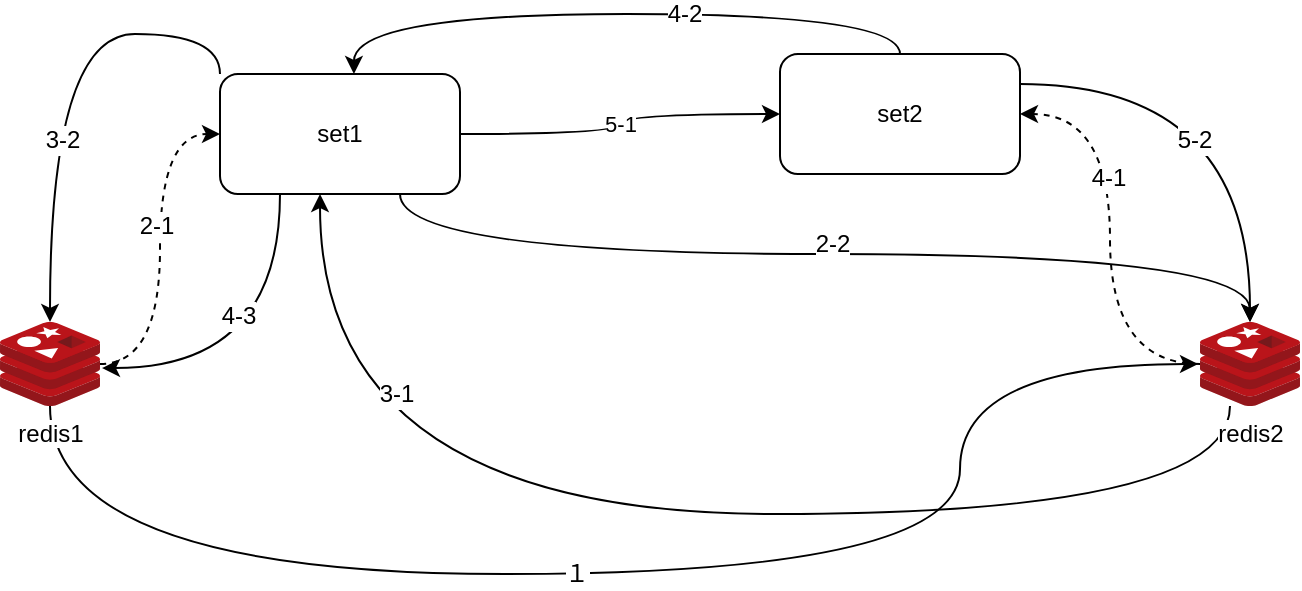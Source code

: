 <mxfile version="12.4.2" type="device" pages="1"><diagram id="aITP17TVllvbcr6FCUk3" name="第 1 页"><mxGraphModel dx="1422" dy="785" grid="1" gridSize="10" guides="1" tooltips="1" connect="1" arrows="1" fold="1" page="1" pageScale="1" pageWidth="1169" pageHeight="827" math="0" shadow="0"><root><mxCell id="0"/><mxCell id="1" parent="0"/><mxCell id="aBFx8ja_seKSW6zZHb9g-2" style="edgeStyle=orthogonalEdgeStyle;rounded=0;orthogonalLoop=1;jettySize=auto;html=1;entryX=-0.02;entryY=0.5;entryDx=0;entryDy=0;entryPerimeter=0;curved=1;" edge="1" parent="1" source="pOAKFyI_rDZRuXiSj3Uz-1" target="aBFx8ja_seKSW6zZHb9g-1"><mxGeometry relative="1" as="geometry"><mxPoint x="481" y="465" as="targetPoint"/><Array as="points"><mxPoint x="285" y="570"/><mxPoint x="740" y="570"/><mxPoint x="740" y="465"/></Array></mxGeometry></mxCell><mxCell id="aBFx8ja_seKSW6zZHb9g-6" value="１" style="text;html=1;align=center;verticalAlign=middle;resizable=0;points=[];;labelBackgroundColor=#ffffff;" vertex="1" connectable="0" parent="aBFx8ja_seKSW6zZHb9g-2"><mxGeometry x="0.181" y="2" relative="1" as="geometry"><mxPoint x="-104" y="2" as="offset"/></mxGeometry></mxCell><mxCell id="aBFx8ja_seKSW6zZHb9g-8" style="edgeStyle=orthogonalEdgeStyle;curved=1;rounded=0;orthogonalLoop=1;jettySize=auto;html=1;entryX=0;entryY=0.5;entryDx=0;entryDy=0;dashed=1;" edge="1" parent="1" source="pOAKFyI_rDZRuXiSj3Uz-1" target="aBFx8ja_seKSW6zZHb9g-4"><mxGeometry relative="1" as="geometry"/></mxCell><mxCell id="aBFx8ja_seKSW6zZHb9g-9" value="2-1" style="text;html=1;align=center;verticalAlign=middle;resizable=0;points=[];;labelBackgroundColor=#ffffff;" vertex="1" connectable="0" parent="aBFx8ja_seKSW6zZHb9g-8"><mxGeometry x="0.13" y="2" relative="1" as="geometry"><mxPoint as="offset"/></mxGeometry></mxCell><mxCell id="pOAKFyI_rDZRuXiSj3Uz-1" value="redis1" style="aspect=fixed;html=1;points=[];align=center;image;fontSize=12;image=img/lib/mscae/Cache_Redis_Product.svg;" parent="1" vertex="1"><mxGeometry x="260" y="444" width="50" height="42" as="geometry"/></mxCell><mxCell id="aBFx8ja_seKSW6zZHb9g-17" style="edgeStyle=orthogonalEdgeStyle;curved=1;rounded=0;orthogonalLoop=1;jettySize=auto;html=1;entryX=1;entryY=0.5;entryDx=0;entryDy=0;dashed=1;" edge="1" parent="1" source="aBFx8ja_seKSW6zZHb9g-1" target="aBFx8ja_seKSW6zZHb9g-5"><mxGeometry relative="1" as="geometry"/></mxCell><mxCell id="aBFx8ja_seKSW6zZHb9g-18" value="4-1" style="text;html=1;align=center;verticalAlign=middle;resizable=0;points=[];;labelBackgroundColor=#ffffff;" vertex="1" connectable="0" parent="aBFx8ja_seKSW6zZHb9g-17"><mxGeometry x="0.282" y="1" relative="1" as="geometry"><mxPoint as="offset"/></mxGeometry></mxCell><mxCell id="aBFx8ja_seKSW6zZHb9g-25" style="edgeStyle=orthogonalEdgeStyle;curved=1;rounded=0;orthogonalLoop=1;jettySize=auto;html=1;entryX=0.5;entryY=1;entryDx=0;entryDy=0;" edge="1" parent="1"><mxGeometry relative="1" as="geometry"><mxPoint x="875" y="486" as="sourcePoint"/><mxPoint x="420" y="380" as="targetPoint"/><Array as="points"><mxPoint x="875" y="540"/><mxPoint x="420" y="540"/></Array></mxGeometry></mxCell><mxCell id="aBFx8ja_seKSW6zZHb9g-39" value="3-1" style="text;html=1;align=center;verticalAlign=middle;resizable=0;points=[];;labelBackgroundColor=#ffffff;" vertex="1" connectable="0" parent="aBFx8ja_seKSW6zZHb9g-25"><mxGeometry x="0.701" y="-38" relative="1" as="geometry"><mxPoint as="offset"/></mxGeometry></mxCell><mxCell id="aBFx8ja_seKSW6zZHb9g-1" value="redis2" style="aspect=fixed;html=1;points=[];align=center;image;fontSize=12;image=img/lib/mscae/Cache_Redis_Product.svg;" vertex="1" parent="1"><mxGeometry x="860" y="444" width="50" height="42" as="geometry"/></mxCell><mxCell id="aBFx8ja_seKSW6zZHb9g-10" style="edgeStyle=orthogonalEdgeStyle;curved=1;rounded=0;orthogonalLoop=1;jettySize=auto;html=1;exitX=0.75;exitY=1;exitDx=0;exitDy=0;" edge="1" parent="1" source="aBFx8ja_seKSW6zZHb9g-4" target="aBFx8ja_seKSW6zZHb9g-1"><mxGeometry relative="1" as="geometry"><Array as="points"><mxPoint x="460" y="410"/><mxPoint x="885" y="410"/></Array></mxGeometry></mxCell><mxCell id="aBFx8ja_seKSW6zZHb9g-11" value="2-2" style="text;html=1;align=center;verticalAlign=middle;resizable=0;points=[];;labelBackgroundColor=#ffffff;" vertex="1" connectable="0" parent="aBFx8ja_seKSW6zZHb9g-10"><mxGeometry x="0.007" y="5" relative="1" as="geometry"><mxPoint as="offset"/></mxGeometry></mxCell><mxCell id="aBFx8ja_seKSW6zZHb9g-27" style="edgeStyle=orthogonalEdgeStyle;curved=1;rounded=0;orthogonalLoop=1;jettySize=auto;html=1;exitX=0;exitY=0;exitDx=0;exitDy=0;" edge="1" parent="1" source="aBFx8ja_seKSW6zZHb9g-4" target="pOAKFyI_rDZRuXiSj3Uz-1"><mxGeometry relative="1" as="geometry"/></mxCell><mxCell id="aBFx8ja_seKSW6zZHb9g-28" value="3-2" style="text;html=1;align=center;verticalAlign=middle;resizable=0;points=[];;labelBackgroundColor=#ffffff;" vertex="1" connectable="0" parent="aBFx8ja_seKSW6zZHb9g-27"><mxGeometry x="0.269" y="6" relative="1" as="geometry"><mxPoint as="offset"/></mxGeometry></mxCell><mxCell id="aBFx8ja_seKSW6zZHb9g-31" style="edgeStyle=orthogonalEdgeStyle;curved=1;rounded=0;orthogonalLoop=1;jettySize=auto;html=1;exitX=0.25;exitY=1;exitDx=0;exitDy=0;entryX=1.02;entryY=0.548;entryDx=0;entryDy=0;entryPerimeter=0;" edge="1" parent="1" source="aBFx8ja_seKSW6zZHb9g-4" target="pOAKFyI_rDZRuXiSj3Uz-1"><mxGeometry relative="1" as="geometry"/></mxCell><mxCell id="aBFx8ja_seKSW6zZHb9g-32" value="4-3" style="text;html=1;align=center;verticalAlign=middle;resizable=0;points=[];;labelBackgroundColor=#ffffff;" vertex="1" connectable="0" parent="aBFx8ja_seKSW6zZHb9g-31"><mxGeometry x="-0.307" y="-21" relative="1" as="geometry"><mxPoint as="offset"/></mxGeometry></mxCell><mxCell id="aBFx8ja_seKSW6zZHb9g-33" value="5-1" style="edgeStyle=orthogonalEdgeStyle;curved=1;rounded=0;orthogonalLoop=1;jettySize=auto;html=1;exitX=1;exitY=0.5;exitDx=0;exitDy=0;entryX=0;entryY=0.5;entryDx=0;entryDy=0;" edge="1" parent="1" source="aBFx8ja_seKSW6zZHb9g-4" target="aBFx8ja_seKSW6zZHb9g-5"><mxGeometry relative="1" as="geometry"/></mxCell><mxCell id="aBFx8ja_seKSW6zZHb9g-4" value="set1" style="rounded=1;whiteSpace=wrap;html=1;" vertex="1" parent="1"><mxGeometry x="370" y="320" width="120" height="60" as="geometry"/></mxCell><mxCell id="aBFx8ja_seKSW6zZHb9g-29" style="edgeStyle=orthogonalEdgeStyle;curved=1;rounded=0;orthogonalLoop=1;jettySize=auto;html=1;exitX=0.5;exitY=0;exitDx=0;exitDy=0;entryX=0.558;entryY=0;entryDx=0;entryDy=0;entryPerimeter=0;" edge="1" parent="1" source="aBFx8ja_seKSW6zZHb9g-5" target="aBFx8ja_seKSW6zZHb9g-4"><mxGeometry relative="1" as="geometry"/></mxCell><mxCell id="aBFx8ja_seKSW6zZHb9g-30" value="4-2" style="text;html=1;align=center;verticalAlign=middle;resizable=0;points=[];;labelBackgroundColor=#ffffff;" vertex="1" connectable="0" parent="aBFx8ja_seKSW6zZHb9g-29"><mxGeometry x="-0.207" relative="1" as="geometry"><mxPoint as="offset"/></mxGeometry></mxCell><mxCell id="aBFx8ja_seKSW6zZHb9g-34" style="edgeStyle=orthogonalEdgeStyle;curved=1;rounded=0;orthogonalLoop=1;jettySize=auto;html=1;exitX=1;exitY=0.25;exitDx=0;exitDy=0;" edge="1" parent="1" source="aBFx8ja_seKSW6zZHb9g-5" target="aBFx8ja_seKSW6zZHb9g-1"><mxGeometry relative="1" as="geometry"/></mxCell><mxCell id="aBFx8ja_seKSW6zZHb9g-35" value="5-2" style="text;html=1;align=center;verticalAlign=middle;resizable=0;points=[];;labelBackgroundColor=#ffffff;" vertex="1" connectable="0" parent="aBFx8ja_seKSW6zZHb9g-34"><mxGeometry x="-0.256" y="-28" relative="1" as="geometry"><mxPoint as="offset"/></mxGeometry></mxCell><mxCell id="aBFx8ja_seKSW6zZHb9g-5" value="set2" style="rounded=1;whiteSpace=wrap;html=1;" vertex="1" parent="1"><mxGeometry x="650" y="310" width="120" height="60" as="geometry"/></mxCell></root></mxGraphModel></diagram></mxfile>